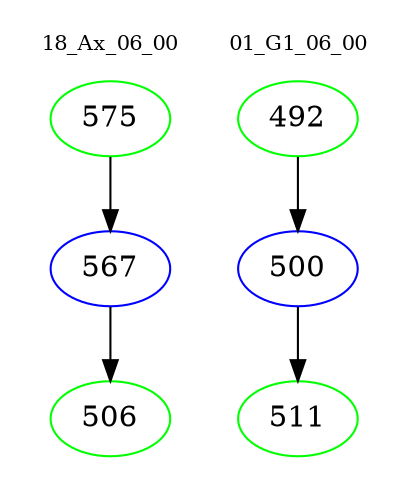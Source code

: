 digraph{
subgraph cluster_0 {
color = white
label = "18_Ax_06_00";
fontsize=10;
T0_575 [label="575", color="green"]
T0_575 -> T0_567 [color="black"]
T0_567 [label="567", color="blue"]
T0_567 -> T0_506 [color="black"]
T0_506 [label="506", color="green"]
}
subgraph cluster_1 {
color = white
label = "01_G1_06_00";
fontsize=10;
T1_492 [label="492", color="green"]
T1_492 -> T1_500 [color="black"]
T1_500 [label="500", color="blue"]
T1_500 -> T1_511 [color="black"]
T1_511 [label="511", color="green"]
}
}
